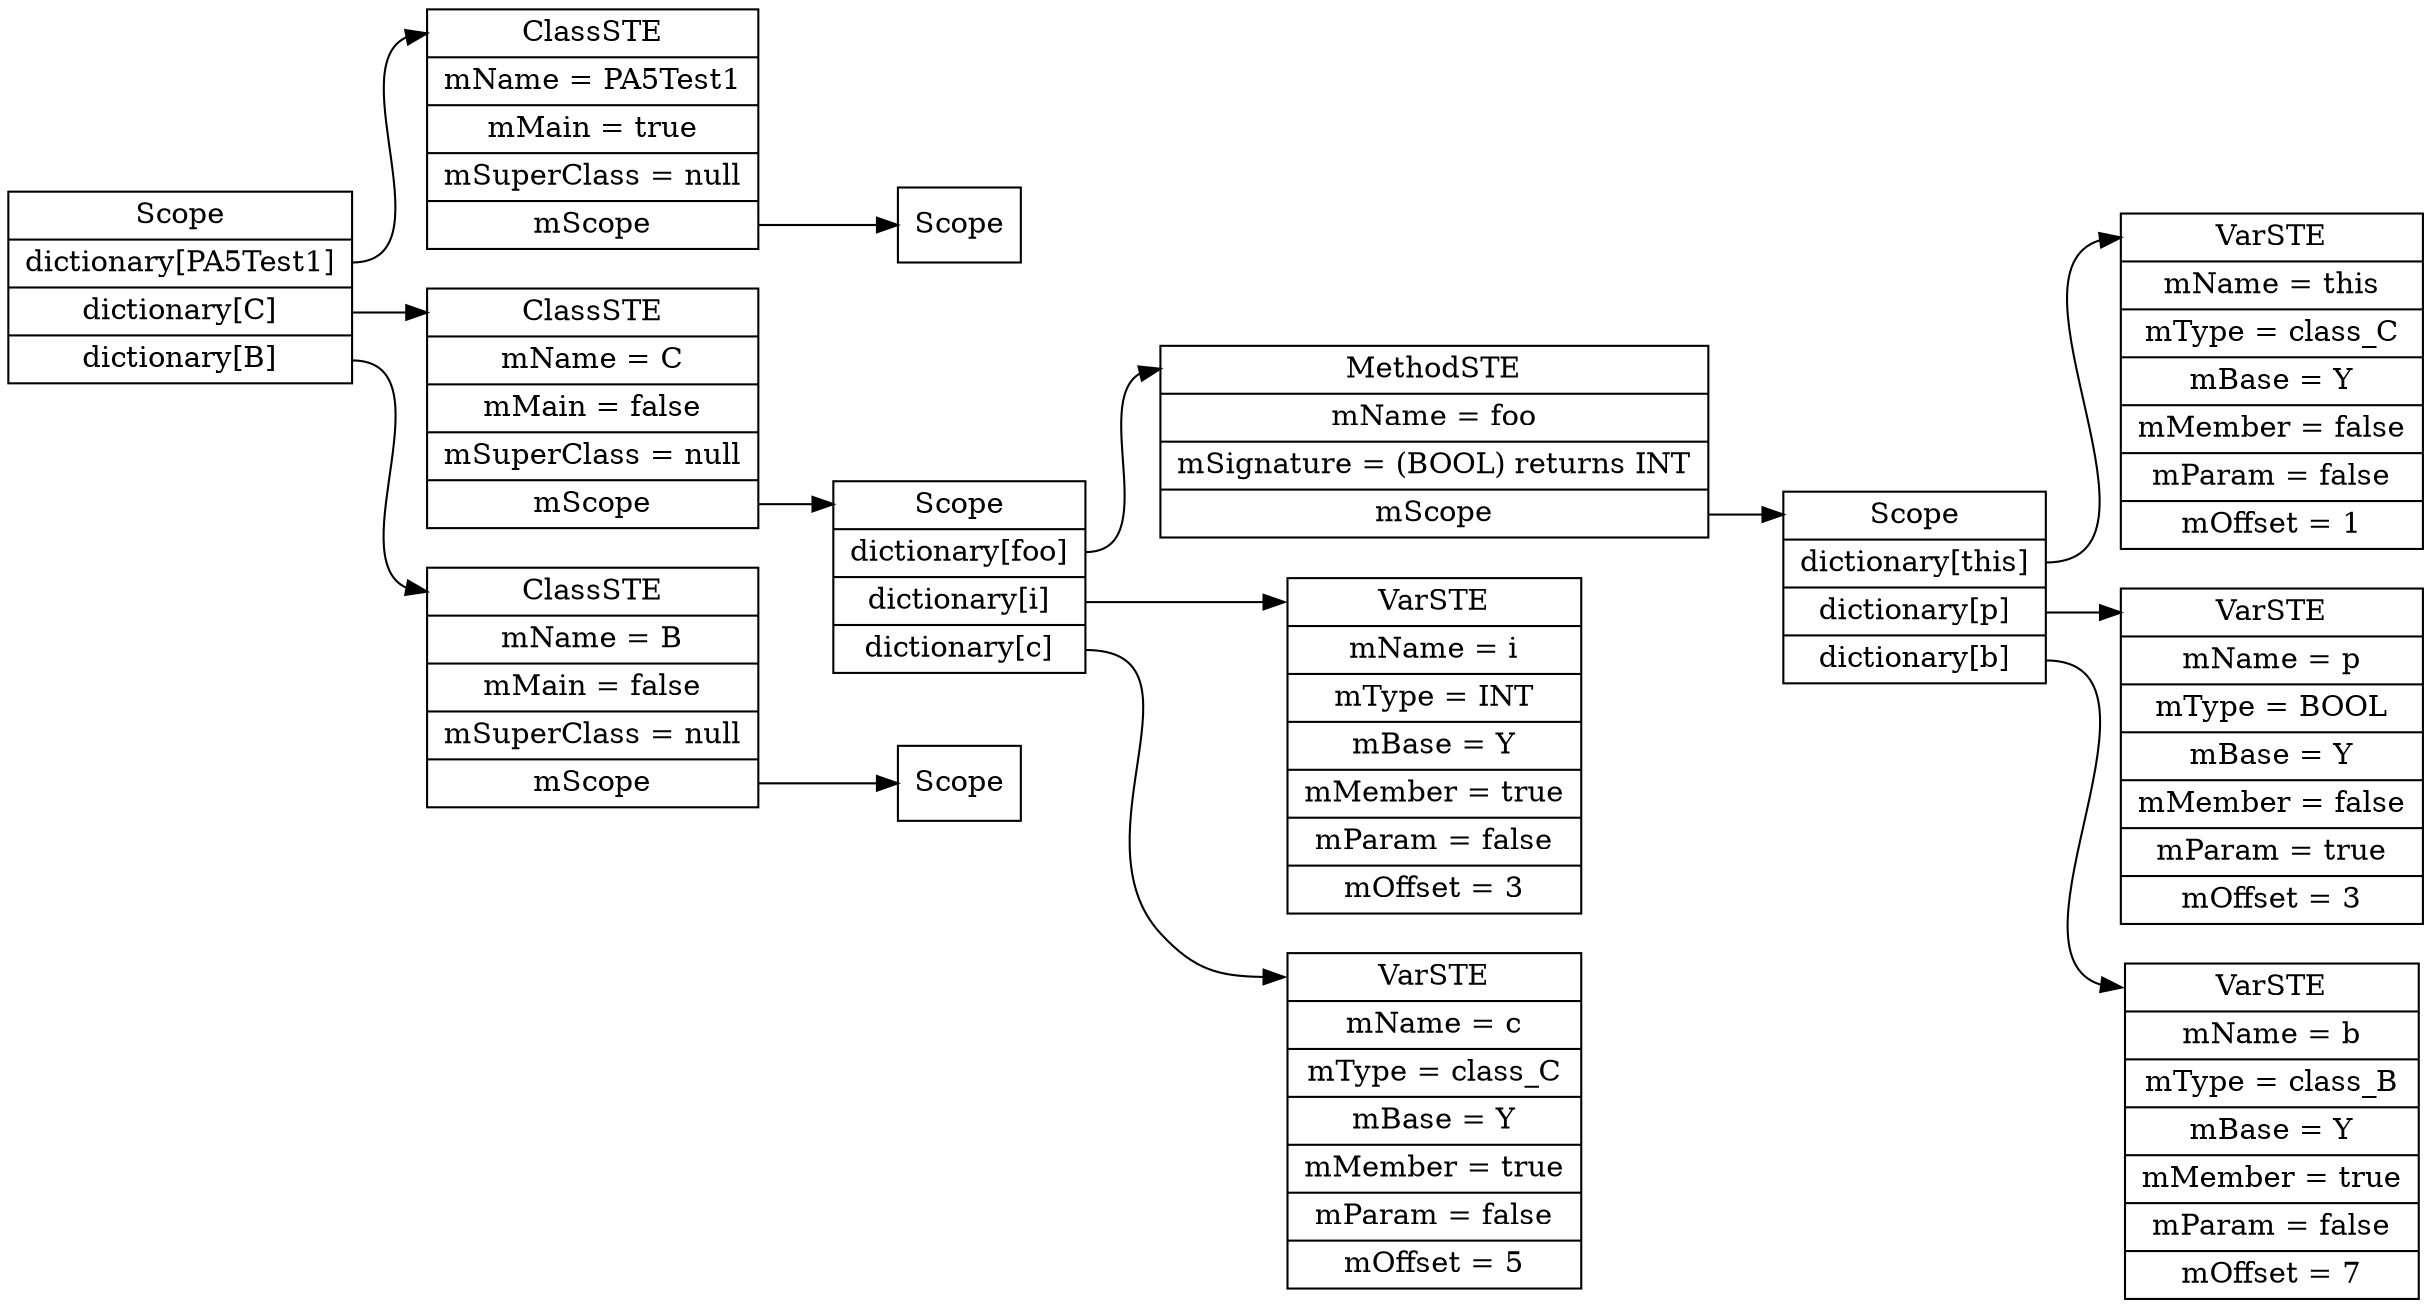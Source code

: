 digraph SymTable {
	graph [rankdir="LR"];
	node [shape=record];
	0 [label=" <f0> Scope | <f1> dictionary\[PA5Test1\] | <f2> dictionary\[C\] | <f3> dictionary\[B\] "];
	0:<f1> -> 1:<f0>;
	1 [label=" <f0> ClassSTE | <f1> mName = PA5Test1| <f2> mMain = true| <f3> mSuperClass = null| <f4> mScope "];
	1:<f4> -> 2:<f0>;
	2 [label=" <f0> Scope "];
	0:<f2> -> 3:<f0>;
	3 [label=" <f0> ClassSTE | <f1> mName = C| <f2> mMain = false| <f3> mSuperClass = null| <f4> mScope "];
	3:<f4> -> 4:<f0>;
	4 [label=" <f0> Scope | <f1> dictionary\[foo\] | <f2> dictionary\[i\] | <f3> dictionary\[c\] "];
	4:<f1> -> 5:<f0>;
	5 [label=" <f0> MethodSTE | <f1> mName = foo| <f2> mSignature = (BOOL) returns INT| <f3> mScope "];
	5:<f3> -> 6:<f0>;
	6 [label=" <f0> Scope | <f1> dictionary\[this\] | <f2> dictionary\[p\] | <f3> dictionary\[b\] "];
	6:<f1> -> 7:<f0>;
	7 [label=" <f0> VarSTE | <f1> mName = this| <f2> mType = class_C| <f3> mBase = Y| <f4> mMember = false| <f5> mParam = false| <f6> mOffset = 1"];
	6:<f2> -> 8:<f0>;
	8 [label=" <f0> VarSTE | <f1> mName = p| <f2> mType = BOOL| <f3> mBase = Y| <f4> mMember = false| <f5> mParam = true| <f6> mOffset = 3"];
	6:<f3> -> 9:<f0>;
	9 [label=" <f0> VarSTE | <f1> mName = b| <f2> mType = class_B| <f3> mBase = Y| <f4> mMember = true| <f5> mParam = false| <f6> mOffset = 7"];
	4:<f2> -> 10:<f0>;
	10 [label=" <f0> VarSTE | <f1> mName = i| <f2> mType = INT| <f3> mBase = Y| <f4> mMember = true| <f5> mParam = false| <f6> mOffset = 3"];
	4:<f3> -> 11:<f0>;
	11 [label=" <f0> VarSTE | <f1> mName = c| <f2> mType = class_C| <f3> mBase = Y| <f4> mMember = true| <f5> mParam = false| <f6> mOffset = 5"];
	0:<f3> -> 12:<f0>;
	12 [label=" <f0> ClassSTE | <f1> mName = B| <f2> mMain = false| <f3> mSuperClass = null| <f4> mScope "];
	12:<f4> -> 13:<f0>;
	13 [label=" <f0> Scope "];
}
